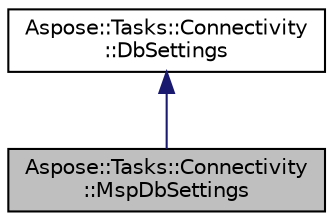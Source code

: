 digraph "Aspose::Tasks::Connectivity::MspDbSettings"
{
 // LATEX_PDF_SIZE
  edge [fontname="Helvetica",fontsize="10",labelfontname="Helvetica",labelfontsize="10"];
  node [fontname="Helvetica",fontsize="10",shape=record];
  Node1 [label="Aspose::Tasks::Connectivity\l::MspDbSettings",height=0.2,width=0.4,color="black", fillcolor="grey75", style="filled", fontcolor="black",tooltip="Allows to set necessary options to read project data from MS Project Server database."];
  Node2 -> Node1 [dir="back",color="midnightblue",fontsize="10",style="solid",fontname="Helvetica"];
  Node2 [label="Aspose::Tasks::Connectivity\l::DbSettings",height=0.2,width=0.4,color="black", fillcolor="white", style="filled",URL="$class_aspose_1_1_tasks_1_1_connectivity_1_1_db_settings.html",tooltip="Allows to specify settings to read from project database."];
}
